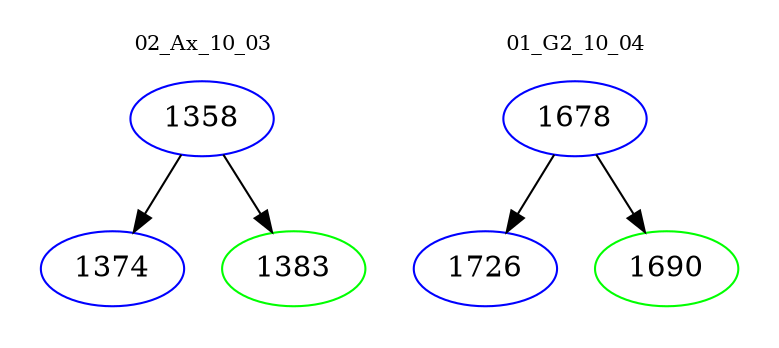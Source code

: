 digraph{
subgraph cluster_0 {
color = white
label = "02_Ax_10_03";
fontsize=10;
T0_1358 [label="1358", color="blue"]
T0_1358 -> T0_1374 [color="black"]
T0_1374 [label="1374", color="blue"]
T0_1358 -> T0_1383 [color="black"]
T0_1383 [label="1383", color="green"]
}
subgraph cluster_1 {
color = white
label = "01_G2_10_04";
fontsize=10;
T1_1678 [label="1678", color="blue"]
T1_1678 -> T1_1726 [color="black"]
T1_1726 [label="1726", color="blue"]
T1_1678 -> T1_1690 [color="black"]
T1_1690 [label="1690", color="green"]
}
}
